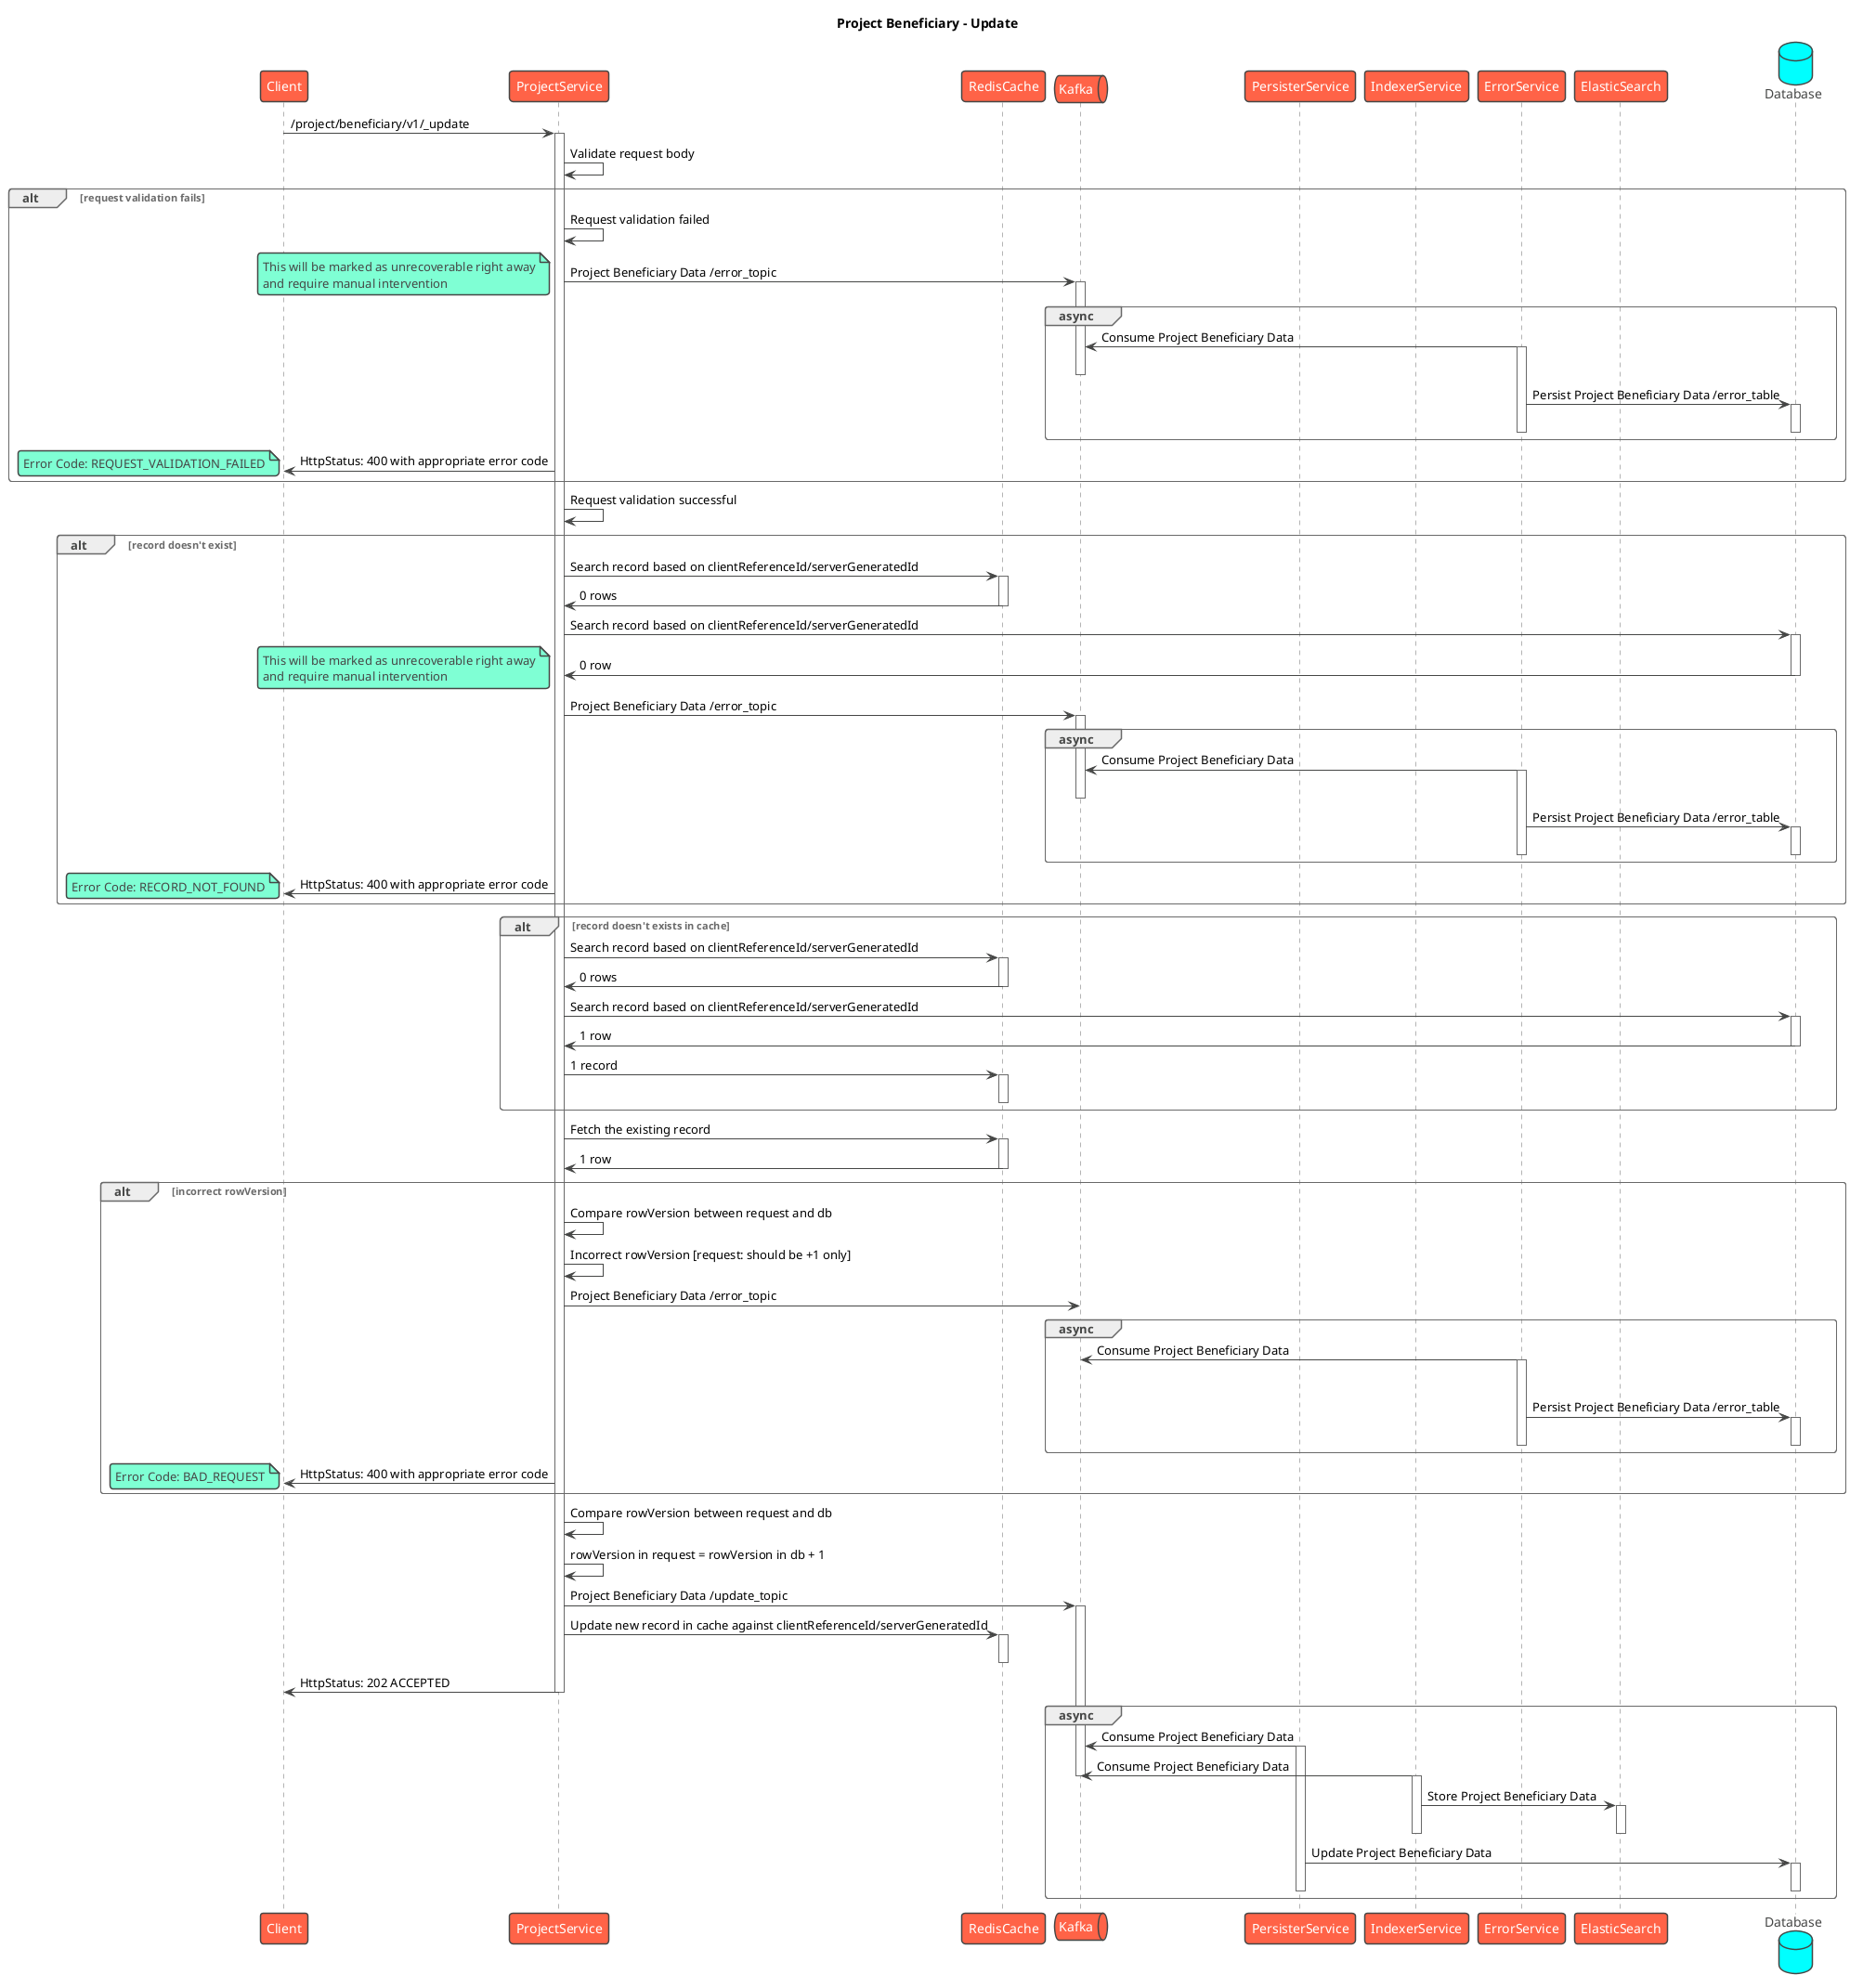 @startuml
title Project Beneficiary - Update
!theme vibrant
participant Client as c
participant ProjectService as s
participant RedisCache as rc
queue Kafka as k
participant PersisterService as prs
participant IndexerService as idx
participant ErrorService as es
participant ElasticSearch as el
database Database as db
c -> s : /project/beneficiary/v1/_update
activate s
s -> s: Validate request body
alt request validation fails
    s -> s: Request validation failed
    s -> k: Project Beneficiary Data /error_topic
    note left
        This will be marked as unrecoverable right away
        and require manual intervention
    end note
    activate k
    group async
        es -> k: Consume Project Beneficiary Data
        activate es
        deactivate k
        es -> db: Persist Project Beneficiary Data /error_table
        activate db
        deactivate db
        deactivate es
    end
    s -> c: HttpStatus: 400 with appropriate error code
    note left
        Error Code: REQUEST_VALIDATION_FAILED
    end note
end
s -> s: Request validation successful
alt record doesn't exist
    s -> rc: Search record based on clientReferenceId/serverGeneratedId
    activate rc
    rc -> s: 0 rows
    deactivate rc
    s -> db: Search record based on clientReferenceId/serverGeneratedId
    activate db
    db -> s: 0 row
    deactivate db
    note left
        This will be marked as unrecoverable right away
        and require manual intervention
    end note
    s -> k: Project Beneficiary Data /error_topic
    activate k
    group async
        es -> k: Consume Project Beneficiary Data
        activate es
        deactivate k
        es -> db: Persist Project Beneficiary Data /error_table
        activate db
        deactivate db
        deactivate es
    end
    s -> c: HttpStatus: 400 with appropriate error code
    note left
      Error Code: RECORD_NOT_FOUND
    end note
end
alt record doesn't exists in cache
    s -> rc: Search record based on clientReferenceId/serverGeneratedId
    activate rc
    rc -> s: 0 rows
    deactivate rc
    s -> db: Search record based on clientReferenceId/serverGeneratedId
    activate db
    db -> s: 1 row
    deactivate db
    s -> rc: 1 record
    activate rc
    deactivate rc
end
s -> rc: Fetch the existing record
activate rc
rc -> s: 1 row
deactivate rc
alt incorrect rowVersion
    s -> s: Compare rowVersion between request and db
    s -> s: Incorrect rowVersion [request: should be +1 only]
    s -> k: Project Beneficiary Data /error_topic
    group async
        es -> k: Consume Project Beneficiary Data
        activate es
        deactivate k
        es -> db: Persist Project Beneficiary Data /error_table
        activate db
        deactivate db
        deactivate es
    end
    s -> c: HttpStatus: 400 with appropriate error code
    note left
      Error Code: BAD_REQUEST
    end note
end
s -> s: Compare rowVersion between request and db
s -> s: rowVersion in request = rowVersion in db + 1
s -> k: Project Beneficiary Data /update_topic
activate k
s -> rc: Update new record in cache against clientReferenceId/serverGeneratedId
activate rc
deactivate rc
s -> c: HttpStatus: 202 ACCEPTED
deactivate s
group async
    prs -> k: Consume Project Beneficiary Data
    activate prs
    idx -> k: Consume Project Beneficiary Data
    deactivate k
    activate idx
    idx -> el: Store Project Beneficiary Data
    activate el
    deactivate el
    deactivate idx
    prs -> db: Update Project Beneficiary Data
    activate db
    deactivate db
    deactivate prs
end
@enduml